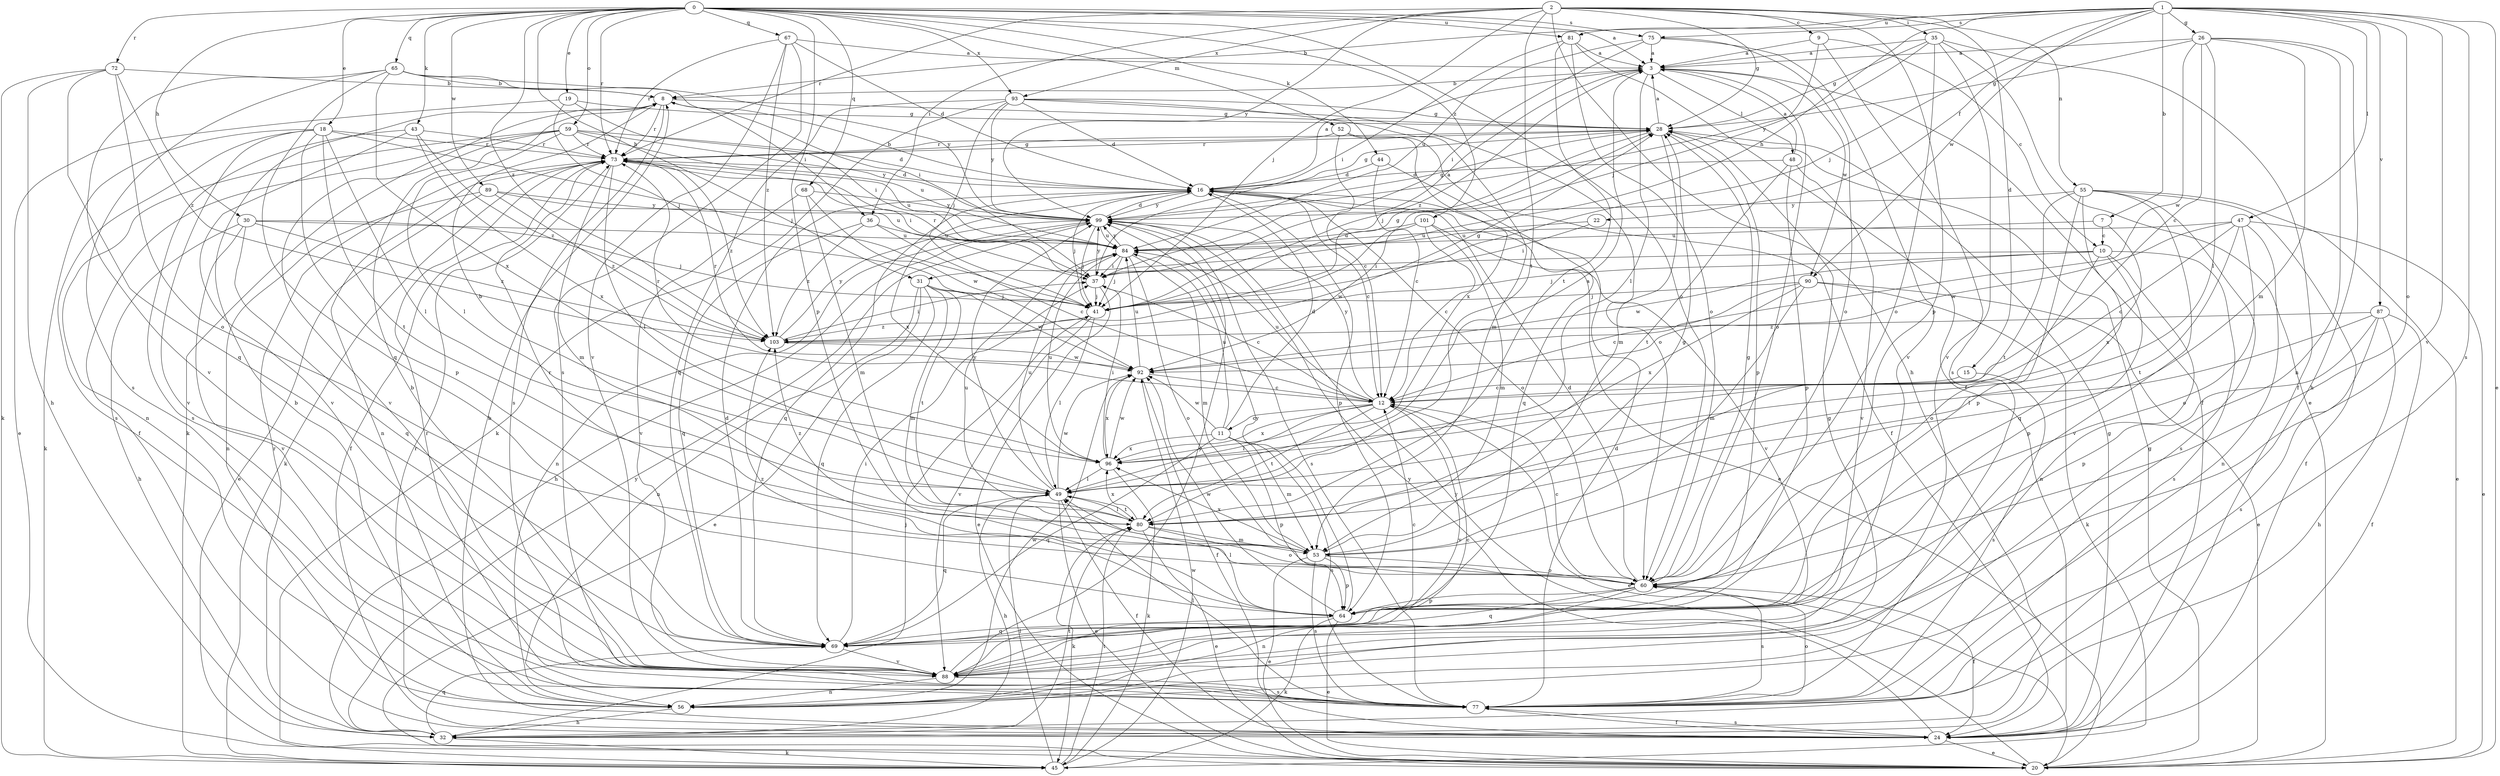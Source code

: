 strict digraph  {
0;
1;
2;
3;
7;
8;
9;
10;
11;
12;
15;
16;
18;
19;
20;
22;
24;
26;
28;
30;
31;
32;
35;
36;
37;
41;
43;
44;
45;
47;
48;
49;
52;
53;
55;
56;
59;
60;
64;
65;
67;
68;
69;
72;
73;
75;
77;
80;
81;
84;
87;
88;
89;
90;
92;
93;
96;
99;
101;
103;
0 -> 3  [label=a];
0 -> 18  [label=e];
0 -> 19  [label=e];
0 -> 30  [label=h];
0 -> 31  [label=h];
0 -> 43  [label=k];
0 -> 44  [label=k];
0 -> 52  [label=m];
0 -> 59  [label=o];
0 -> 60  [label=o];
0 -> 64  [label=p];
0 -> 65  [label=q];
0 -> 67  [label=q];
0 -> 68  [label=q];
0 -> 72  [label=r];
0 -> 73  [label=r];
0 -> 75  [label=s];
0 -> 81  [label=u];
0 -> 89  [label=w];
0 -> 93  [label=x];
0 -> 101  [label=z];
0 -> 103  [label=z];
1 -> 7  [label=b];
1 -> 8  [label=b];
1 -> 20  [label=e];
1 -> 22  [label=f];
1 -> 26  [label=g];
1 -> 31  [label=h];
1 -> 41  [label=j];
1 -> 47  [label=l];
1 -> 60  [label=o];
1 -> 75  [label=s];
1 -> 77  [label=s];
1 -> 81  [label=u];
1 -> 87  [label=v];
1 -> 88  [label=v];
1 -> 90  [label=w];
2 -> 9  [label=c];
2 -> 15  [label=d];
2 -> 28  [label=g];
2 -> 32  [label=h];
2 -> 35  [label=i];
2 -> 36  [label=i];
2 -> 41  [label=j];
2 -> 55  [label=n];
2 -> 64  [label=p];
2 -> 73  [label=r];
2 -> 80  [label=t];
2 -> 93  [label=x];
2 -> 99  [label=y];
3 -> 8  [label=b];
3 -> 24  [label=f];
3 -> 48  [label=l];
3 -> 49  [label=l];
3 -> 60  [label=o];
3 -> 90  [label=w];
3 -> 103  [label=z];
7 -> 10  [label=c];
7 -> 84  [label=u];
7 -> 96  [label=x];
8 -> 28  [label=g];
8 -> 36  [label=i];
8 -> 45  [label=k];
8 -> 73  [label=r];
8 -> 77  [label=s];
9 -> 3  [label=a];
9 -> 10  [label=c];
9 -> 41  [label=j];
9 -> 77  [label=s];
10 -> 37  [label=i];
10 -> 41  [label=j];
10 -> 56  [label=n];
10 -> 60  [label=o];
10 -> 64  [label=p];
10 -> 77  [label=s];
10 -> 92  [label=w];
11 -> 16  [label=d];
11 -> 53  [label=m];
11 -> 64  [label=p];
11 -> 69  [label=q];
11 -> 77  [label=s];
11 -> 84  [label=u];
11 -> 92  [label=w];
11 -> 96  [label=x];
12 -> 11  [label=c];
12 -> 20  [label=e];
12 -> 49  [label=l];
12 -> 73  [label=r];
12 -> 80  [label=t];
12 -> 84  [label=u];
12 -> 88  [label=v];
12 -> 96  [label=x];
12 -> 99  [label=y];
15 -> 12  [label=c];
15 -> 77  [label=s];
16 -> 3  [label=a];
16 -> 8  [label=b];
16 -> 12  [label=c];
16 -> 20  [label=e];
16 -> 28  [label=g];
16 -> 41  [label=j];
16 -> 60  [label=o];
16 -> 64  [label=p];
16 -> 69  [label=q];
16 -> 96  [label=x];
16 -> 99  [label=y];
18 -> 41  [label=j];
18 -> 45  [label=k];
18 -> 49  [label=l];
18 -> 64  [label=p];
18 -> 73  [label=r];
18 -> 77  [label=s];
18 -> 80  [label=t];
18 -> 88  [label=v];
19 -> 20  [label=e];
19 -> 28  [label=g];
19 -> 37  [label=i];
19 -> 41  [label=j];
20 -> 28  [label=g];
20 -> 99  [label=y];
22 -> 37  [label=i];
22 -> 84  [label=u];
24 -> 8  [label=b];
24 -> 20  [label=e];
24 -> 28  [label=g];
24 -> 73  [label=r];
24 -> 77  [label=s];
24 -> 99  [label=y];
26 -> 3  [label=a];
26 -> 12  [label=c];
26 -> 28  [label=g];
26 -> 32  [label=h];
26 -> 49  [label=l];
26 -> 53  [label=m];
26 -> 56  [label=n];
26 -> 92  [label=w];
28 -> 3  [label=a];
28 -> 41  [label=j];
28 -> 53  [label=m];
28 -> 64  [label=p];
28 -> 73  [label=r];
30 -> 32  [label=h];
30 -> 41  [label=j];
30 -> 69  [label=q];
30 -> 84  [label=u];
30 -> 88  [label=v];
30 -> 103  [label=z];
31 -> 20  [label=e];
31 -> 41  [label=j];
31 -> 53  [label=m];
31 -> 56  [label=n];
31 -> 69  [label=q];
31 -> 80  [label=t];
31 -> 92  [label=w];
32 -> 41  [label=j];
32 -> 45  [label=k];
32 -> 69  [label=q];
32 -> 73  [label=r];
32 -> 80  [label=t];
32 -> 99  [label=y];
35 -> 3  [label=a];
35 -> 20  [label=e];
35 -> 24  [label=f];
35 -> 28  [label=g];
35 -> 60  [label=o];
35 -> 88  [label=v];
35 -> 99  [label=y];
36 -> 12  [label=c];
36 -> 69  [label=q];
36 -> 84  [label=u];
36 -> 103  [label=z];
37 -> 3  [label=a];
37 -> 12  [label=c];
37 -> 20  [label=e];
37 -> 41  [label=j];
37 -> 73  [label=r];
37 -> 99  [label=y];
41 -> 28  [label=g];
41 -> 49  [label=l];
41 -> 88  [label=v];
41 -> 103  [label=z];
43 -> 73  [label=r];
43 -> 77  [label=s];
43 -> 88  [label=v];
43 -> 96  [label=x];
43 -> 103  [label=z];
44 -> 12  [label=c];
44 -> 16  [label=d];
44 -> 69  [label=q];
45 -> 49  [label=l];
45 -> 80  [label=t];
45 -> 92  [label=w];
47 -> 12  [label=c];
47 -> 20  [label=e];
47 -> 56  [label=n];
47 -> 60  [label=o];
47 -> 80  [label=t];
47 -> 84  [label=u];
47 -> 92  [label=w];
48 -> 3  [label=a];
48 -> 16  [label=d];
48 -> 64  [label=p];
48 -> 80  [label=t];
48 -> 88  [label=v];
49 -> 3  [label=a];
49 -> 8  [label=b];
49 -> 20  [label=e];
49 -> 24  [label=f];
49 -> 32  [label=h];
49 -> 69  [label=q];
49 -> 80  [label=t];
49 -> 84  [label=u];
49 -> 92  [label=w];
49 -> 99  [label=y];
52 -> 12  [label=c];
52 -> 24  [label=f];
52 -> 73  [label=r];
52 -> 96  [label=x];
53 -> 20  [label=e];
53 -> 28  [label=g];
53 -> 60  [label=o];
53 -> 64  [label=p];
53 -> 77  [label=s];
53 -> 96  [label=x];
55 -> 20  [label=e];
55 -> 24  [label=f];
55 -> 64  [label=p];
55 -> 69  [label=q];
55 -> 77  [label=s];
55 -> 80  [label=t];
55 -> 88  [label=v];
55 -> 99  [label=y];
56 -> 8  [label=b];
56 -> 28  [label=g];
56 -> 32  [label=h];
56 -> 92  [label=w];
59 -> 16  [label=d];
59 -> 24  [label=f];
59 -> 49  [label=l];
59 -> 56  [label=n];
59 -> 73  [label=r];
59 -> 84  [label=u];
59 -> 88  [label=v];
59 -> 99  [label=y];
60 -> 12  [label=c];
60 -> 16  [label=d];
60 -> 24  [label=f];
60 -> 28  [label=g];
60 -> 56  [label=n];
60 -> 64  [label=p];
60 -> 69  [label=q];
60 -> 73  [label=r];
60 -> 77  [label=s];
64 -> 20  [label=e];
64 -> 45  [label=k];
64 -> 49  [label=l];
64 -> 69  [label=q];
64 -> 92  [label=w];
64 -> 99  [label=y];
64 -> 103  [label=z];
65 -> 8  [label=b];
65 -> 37  [label=i];
65 -> 69  [label=q];
65 -> 77  [label=s];
65 -> 88  [label=v];
65 -> 96  [label=x];
65 -> 99  [label=y];
67 -> 3  [label=a];
67 -> 16  [label=d];
67 -> 73  [label=r];
67 -> 77  [label=s];
67 -> 88  [label=v];
67 -> 103  [label=z];
68 -> 53  [label=m];
68 -> 88  [label=v];
68 -> 92  [label=w];
68 -> 99  [label=y];
69 -> 12  [label=c];
69 -> 16  [label=d];
69 -> 37  [label=i];
69 -> 88  [label=v];
72 -> 8  [label=b];
72 -> 32  [label=h];
72 -> 45  [label=k];
72 -> 60  [label=o];
72 -> 69  [label=q];
72 -> 103  [label=z];
73 -> 16  [label=d];
73 -> 24  [label=f];
73 -> 28  [label=g];
73 -> 37  [label=i];
73 -> 45  [label=k];
73 -> 49  [label=l];
73 -> 53  [label=m];
73 -> 56  [label=n];
73 -> 84  [label=u];
73 -> 103  [label=z];
75 -> 3  [label=a];
75 -> 37  [label=i];
75 -> 60  [label=o];
75 -> 84  [label=u];
75 -> 88  [label=v];
77 -> 16  [label=d];
77 -> 24  [label=f];
77 -> 49  [label=l];
77 -> 60  [label=o];
77 -> 73  [label=r];
80 -> 20  [label=e];
80 -> 45  [label=k];
80 -> 49  [label=l];
80 -> 53  [label=m];
80 -> 60  [label=o];
80 -> 84  [label=u];
80 -> 96  [label=x];
80 -> 103  [label=z];
81 -> 3  [label=a];
81 -> 24  [label=f];
81 -> 37  [label=i];
81 -> 60  [label=o];
81 -> 80  [label=t];
84 -> 37  [label=i];
84 -> 41  [label=j];
84 -> 53  [label=m];
84 -> 60  [label=o];
84 -> 99  [label=y];
87 -> 24  [label=f];
87 -> 32  [label=h];
87 -> 49  [label=l];
87 -> 64  [label=p];
87 -> 77  [label=s];
87 -> 103  [label=z];
88 -> 8  [label=b];
88 -> 12  [label=c];
88 -> 56  [label=n];
88 -> 77  [label=s];
88 -> 99  [label=y];
89 -> 20  [label=e];
89 -> 56  [label=n];
89 -> 84  [label=u];
89 -> 99  [label=y];
89 -> 103  [label=z];
90 -> 12  [label=c];
90 -> 20  [label=e];
90 -> 41  [label=j];
90 -> 45  [label=k];
90 -> 53  [label=m];
90 -> 96  [label=x];
92 -> 12  [label=c];
92 -> 24  [label=f];
92 -> 73  [label=r];
92 -> 84  [label=u];
92 -> 96  [label=x];
93 -> 16  [label=d];
93 -> 28  [label=g];
93 -> 41  [label=j];
93 -> 45  [label=k];
93 -> 53  [label=m];
93 -> 60  [label=o];
93 -> 69  [label=q];
93 -> 99  [label=y];
96 -> 37  [label=i];
96 -> 45  [label=k];
96 -> 49  [label=l];
96 -> 84  [label=u];
96 -> 92  [label=w];
99 -> 16  [label=d];
99 -> 28  [label=g];
99 -> 32  [label=h];
99 -> 41  [label=j];
99 -> 56  [label=n];
99 -> 77  [label=s];
99 -> 84  [label=u];
101 -> 12  [label=c];
101 -> 53  [label=m];
101 -> 84  [label=u];
101 -> 88  [label=v];
101 -> 92  [label=w];
103 -> 28  [label=g];
103 -> 37  [label=i];
103 -> 92  [label=w];
103 -> 99  [label=y];
}
